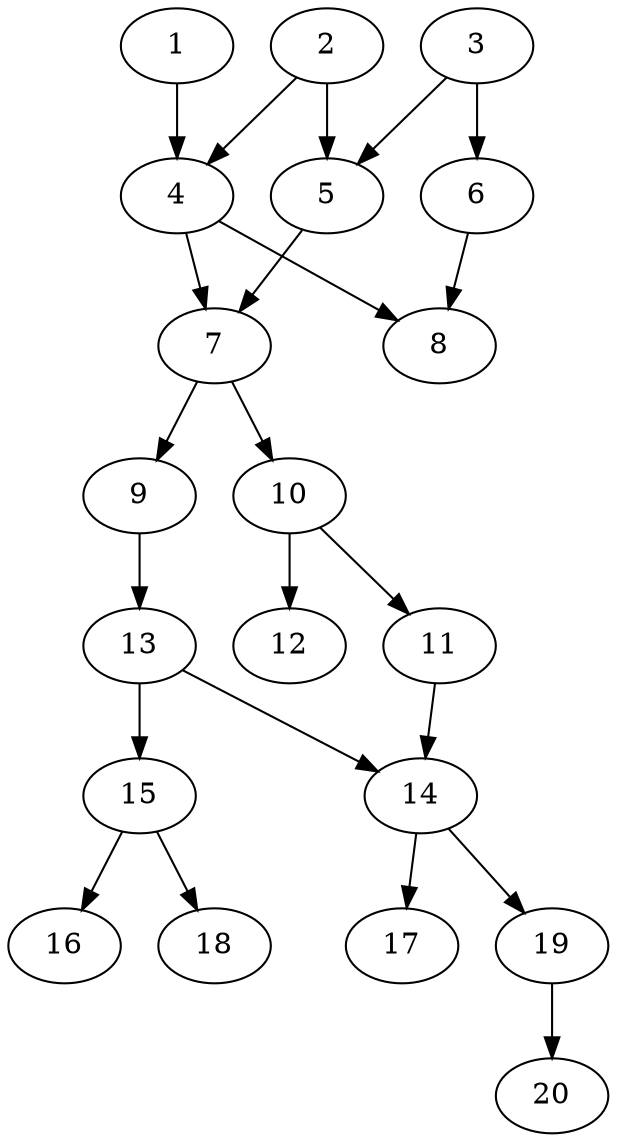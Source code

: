 // DAG automatically generated by daggen at Sat Jul 27 15:35:20 2019
// ./daggen --dot -n 20 --ccr 0.4 --fat 0.4 --regular 0.5 --density 0.5 --mindata 5242880 --maxdata 52428800 
digraph G {
  1 [size="41085440", alpha="0.00", expect_size="16434176"] 
  1 -> 4 [size ="16434176"]
  2 [size="23659520", alpha="0.12", expect_size="9463808"] 
  2 -> 4 [size ="9463808"]
  2 -> 5 [size ="9463808"]
  3 [size="105264640", alpha="0.01", expect_size="42105856"] 
  3 -> 5 [size ="42105856"]
  3 -> 6 [size ="42105856"]
  4 [size="27834880", alpha="0.11", expect_size="11133952"] 
  4 -> 7 [size ="11133952"]
  4 -> 8 [size ="11133952"]
  5 [size="104092160", alpha="0.04", expect_size="41636864"] 
  5 -> 7 [size ="41636864"]
  6 [size="86993920", alpha="0.03", expect_size="34797568"] 
  6 -> 8 [size ="34797568"]
  7 [size="129850880", alpha="0.03", expect_size="51940352"] 
  7 -> 9 [size ="51940352"]
  7 -> 10 [size ="51940352"]
  8 [size="107120640", alpha="0.15", expect_size="42848256"] 
  9 [size="68247040", alpha="0.03", expect_size="27298816"] 
  9 -> 13 [size ="27298816"]
  10 [size="34790400", alpha="0.03", expect_size="13916160"] 
  10 -> 11 [size ="13916160"]
  10 -> 12 [size ="13916160"]
  11 [size="37365760", alpha="0.02", expect_size="14946304"] 
  11 -> 14 [size ="14946304"]
  12 [size="37404160", alpha="0.07", expect_size="14961664"] 
  13 [size="106780160", alpha="0.09", expect_size="42712064"] 
  13 -> 14 [size ="42712064"]
  13 -> 15 [size ="42712064"]
  14 [size="115491840", alpha="0.02", expect_size="46196736"] 
  14 -> 17 [size ="46196736"]
  14 -> 19 [size ="46196736"]
  15 [size="60789760", alpha="0.16", expect_size="24315904"] 
  15 -> 16 [size ="24315904"]
  15 -> 18 [size ="24315904"]
  16 [size="81582080", alpha="0.13", expect_size="32632832"] 
  17 [size="97152000", alpha="0.05", expect_size="38860800"] 
  18 [size="115939840", alpha="0.02", expect_size="46375936"] 
  19 [size="84963840", alpha="0.03", expect_size="33985536"] 
  19 -> 20 [size ="33985536"]
  20 [size="104655360", alpha="0.12", expect_size="41862144"] 
}
